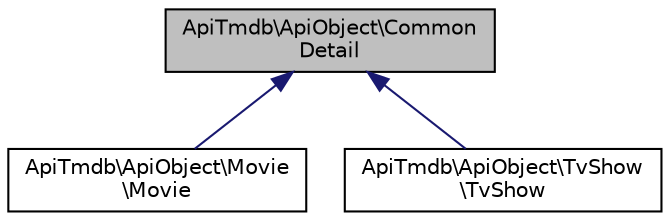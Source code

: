 digraph "ApiTmdb\ApiObject\CommonDetail"
{
  edge [fontname="Helvetica",fontsize="10",labelfontname="Helvetica",labelfontsize="10"];
  node [fontname="Helvetica",fontsize="10",shape=record];
  Node0 [label="ApiTmdb\\ApiObject\\Common\lDetail",height=0.2,width=0.4,color="black", fillcolor="grey75", style="filled", fontcolor="black"];
  Node0 -> Node1 [dir="back",color="midnightblue",fontsize="10",style="solid",fontname="Helvetica"];
  Node1 [label="ApiTmdb\\ApiObject\\Movie\l\\Movie",height=0.2,width=0.4,color="black", fillcolor="white", style="filled",URL="$classApiTmdb_1_1ApiObject_1_1Movie_1_1Movie.html"];
  Node0 -> Node2 [dir="back",color="midnightblue",fontsize="10",style="solid",fontname="Helvetica"];
  Node2 [label="ApiTmdb\\ApiObject\\TvShow\l\\TvShow",height=0.2,width=0.4,color="black", fillcolor="white", style="filled",URL="$classApiTmdb_1_1ApiObject_1_1TvShow_1_1TvShow.html"];
}
